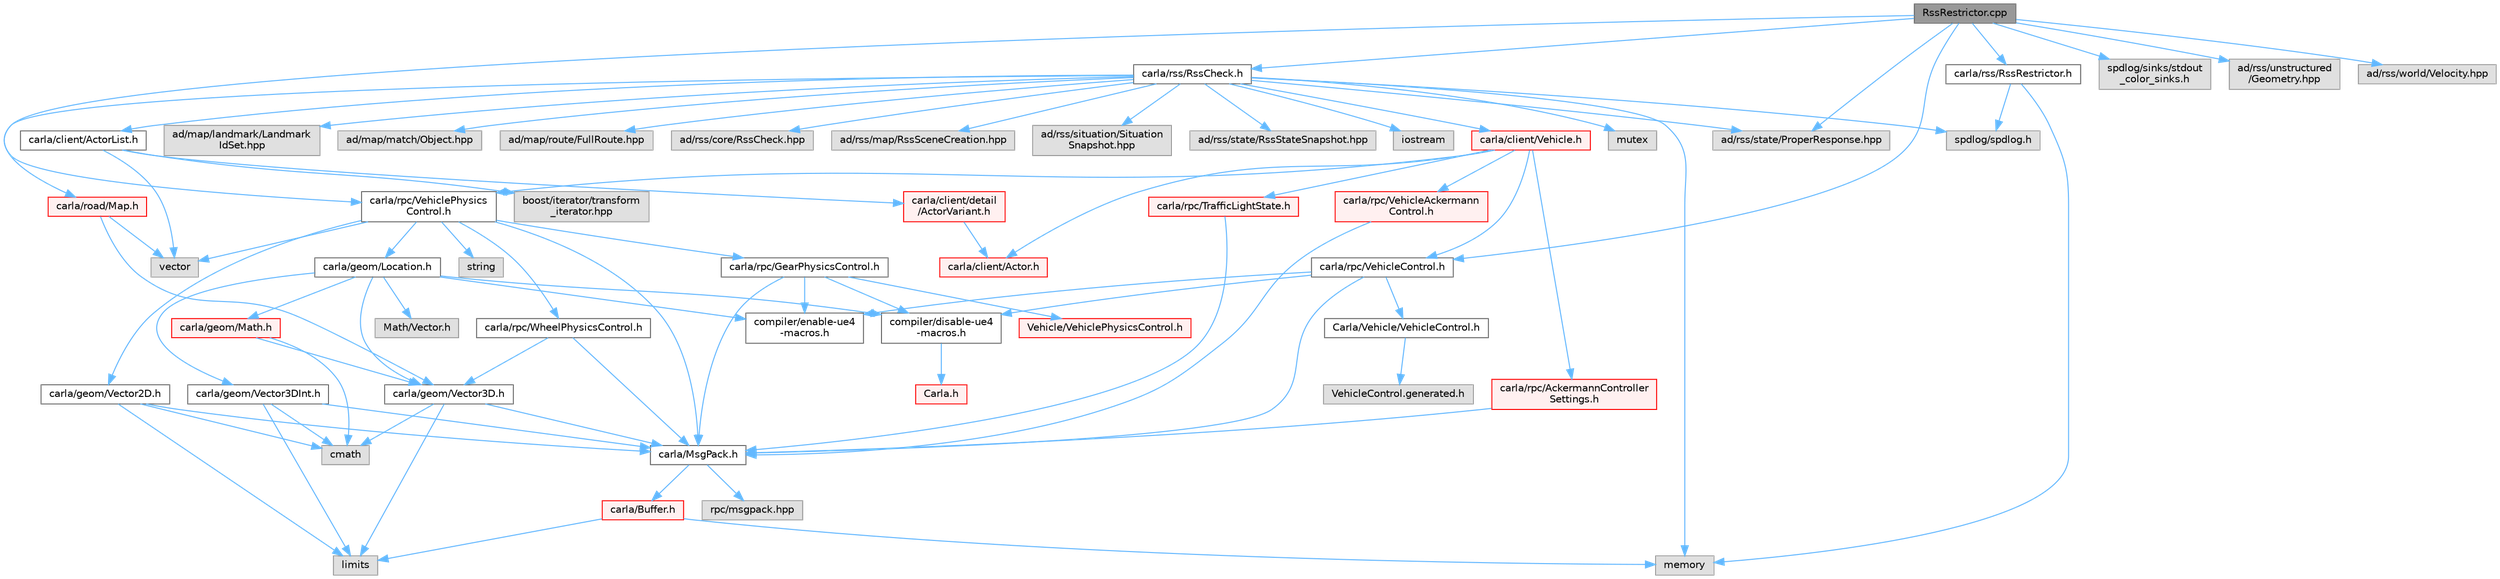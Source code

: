 digraph "RssRestrictor.cpp"
{
 // INTERACTIVE_SVG=YES
 // LATEX_PDF_SIZE
  bgcolor="transparent";
  edge [fontname=Helvetica,fontsize=10,labelfontname=Helvetica,labelfontsize=10];
  node [fontname=Helvetica,fontsize=10,shape=box,height=0.2,width=0.4];
  Node1 [id="Node000001",label="RssRestrictor.cpp",height=0.2,width=0.4,color="gray40", fillcolor="grey60", style="filled", fontcolor="black",tooltip=" "];
  Node1 -> Node2 [id="edge1_Node000001_Node000002",color="steelblue1",style="solid",tooltip=" "];
  Node2 [id="Node000002",label="carla/rss/RssRestrictor.h",height=0.2,width=0.4,color="grey40", fillcolor="white", style="filled",URL="$d4/deb/RssRestrictor_8h.html",tooltip=" "];
  Node2 -> Node3 [id="edge2_Node000002_Node000003",color="steelblue1",style="solid",tooltip=" "];
  Node3 [id="Node000003",label="spdlog/spdlog.h",height=0.2,width=0.4,color="grey60", fillcolor="#E0E0E0", style="filled",tooltip=" "];
  Node2 -> Node4 [id="edge3_Node000002_Node000004",color="steelblue1",style="solid",tooltip=" "];
  Node4 [id="Node000004",label="memory",height=0.2,width=0.4,color="grey60", fillcolor="#E0E0E0", style="filled",tooltip=" "];
  Node1 -> Node5 [id="edge4_Node000001_Node000005",color="steelblue1",style="solid",tooltip=" "];
  Node5 [id="Node000005",label="carla/rpc/VehicleControl.h",height=0.2,width=0.4,color="grey40", fillcolor="white", style="filled",URL="$dd/d28/LibCarla_2source_2carla_2rpc_2VehicleControl_8h.html",tooltip=" "];
  Node5 -> Node6 [id="edge5_Node000005_Node000006",color="steelblue1",style="solid",tooltip=" "];
  Node6 [id="Node000006",label="carla/MsgPack.h",height=0.2,width=0.4,color="grey40", fillcolor="white", style="filled",URL="$d9/d6f/MsgPack_8h.html",tooltip=" "];
  Node6 -> Node7 [id="edge6_Node000006_Node000007",color="steelblue1",style="solid",tooltip=" "];
  Node7 [id="Node000007",label="carla/Buffer.h",height=0.2,width=0.4,color="red", fillcolor="#FFF0F0", style="filled",URL="$d2/dda/carla_2Buffer_8h.html",tooltip=" "];
  Node7 -> Node17 [id="edge7_Node000007_Node000017",color="steelblue1",style="solid",tooltip=" "];
  Node17 [id="Node000017",label="limits",height=0.2,width=0.4,color="grey60", fillcolor="#E0E0E0", style="filled",tooltip=" "];
  Node7 -> Node4 [id="edge8_Node000007_Node000004",color="steelblue1",style="solid",tooltip=" "];
  Node6 -> Node19 [id="edge9_Node000006_Node000019",color="steelblue1",style="solid",tooltip=" "];
  Node19 [id="Node000019",label="rpc/msgpack.hpp",height=0.2,width=0.4,color="grey60", fillcolor="#E0E0E0", style="filled",tooltip=" "];
  Node5 -> Node20 [id="edge10_Node000005_Node000020",color="steelblue1",style="solid",tooltip=" "];
  Node20 [id="Node000020",label="compiler/enable-ue4\l-macros.h",height=0.2,width=0.4,color="grey40", fillcolor="white", style="filled",URL="$d9/da2/enable-ue4-macros_8h.html",tooltip=" "];
  Node5 -> Node21 [id="edge11_Node000005_Node000021",color="steelblue1",style="solid",tooltip=" "];
  Node21 [id="Node000021",label="Carla/Vehicle/VehicleControl.h",height=0.2,width=0.4,color="grey40", fillcolor="white", style="filled",URL="$d4/dbd/Unreal_2CarlaUE4_2Plugins_2Carla_2Source_2Carla_2Vehicle_2VehicleControl_8h.html",tooltip=" "];
  Node21 -> Node22 [id="edge12_Node000021_Node000022",color="steelblue1",style="solid",tooltip=" "];
  Node22 [id="Node000022",label="VehicleControl.generated.h",height=0.2,width=0.4,color="grey60", fillcolor="#E0E0E0", style="filled",tooltip=" "];
  Node5 -> Node23 [id="edge13_Node000005_Node000023",color="steelblue1",style="solid",tooltip=" "];
  Node23 [id="Node000023",label="compiler/disable-ue4\l-macros.h",height=0.2,width=0.4,color="grey40", fillcolor="white", style="filled",URL="$d2/d02/disable-ue4-macros_8h.html",tooltip=" "];
  Node23 -> Node24 [id="edge14_Node000023_Node000024",color="steelblue1",style="solid",tooltip=" "];
  Node24 [id="Node000024",label="Carla.h",height=0.2,width=0.4,color="red", fillcolor="#FFF0F0", style="filled",URL="$d7/d7d/Carla_8h.html",tooltip=" "];
  Node1 -> Node28 [id="edge15_Node000001_Node000028",color="steelblue1",style="solid",tooltip=" "];
  Node28 [id="Node000028",label="carla/rpc/VehiclePhysics\lControl.h",height=0.2,width=0.4,color="grey40", fillcolor="white", style="filled",URL="$d1/d8e/LibCarla_2source_2carla_2rpc_2VehiclePhysicsControl_8h.html",tooltip=" "];
  Node28 -> Node6 [id="edge16_Node000028_Node000006",color="steelblue1",style="solid",tooltip=" "];
  Node28 -> Node29 [id="edge17_Node000028_Node000029",color="steelblue1",style="solid",tooltip=" "];
  Node29 [id="Node000029",label="carla/geom/Location.h",height=0.2,width=0.4,color="grey40", fillcolor="white", style="filled",URL="$d9/d8b/geom_2Location_8h.html",tooltip=" "];
  Node29 -> Node30 [id="edge18_Node000029_Node000030",color="steelblue1",style="solid",tooltip=" "];
  Node30 [id="Node000030",label="carla/geom/Vector3D.h",height=0.2,width=0.4,color="grey40", fillcolor="white", style="filled",URL="$de/d70/geom_2Vector3D_8h.html",tooltip=" "];
  Node30 -> Node6 [id="edge19_Node000030_Node000006",color="steelblue1",style="solid",tooltip=" "];
  Node30 -> Node31 [id="edge20_Node000030_Node000031",color="steelblue1",style="solid",tooltip=" "];
  Node31 [id="Node000031",label="cmath",height=0.2,width=0.4,color="grey60", fillcolor="#E0E0E0", style="filled",tooltip=" "];
  Node30 -> Node17 [id="edge21_Node000030_Node000017",color="steelblue1",style="solid",tooltip=" "];
  Node29 -> Node32 [id="edge22_Node000029_Node000032",color="steelblue1",style="solid",tooltip=" "];
  Node32 [id="Node000032",label="carla/geom/Vector3DInt.h",height=0.2,width=0.4,color="grey40", fillcolor="white", style="filled",URL="$d1/da4/Vector3DInt_8h.html",tooltip=" "];
  Node32 -> Node6 [id="edge23_Node000032_Node000006",color="steelblue1",style="solid",tooltip=" "];
  Node32 -> Node31 [id="edge24_Node000032_Node000031",color="steelblue1",style="solid",tooltip=" "];
  Node32 -> Node17 [id="edge25_Node000032_Node000017",color="steelblue1",style="solid",tooltip=" "];
  Node29 -> Node33 [id="edge26_Node000029_Node000033",color="steelblue1",style="solid",tooltip=" "];
  Node33 [id="Node000033",label="carla/geom/Math.h",height=0.2,width=0.4,color="red", fillcolor="#FFF0F0", style="filled",URL="$db/d8a/Math_8h.html",tooltip=" "];
  Node33 -> Node30 [id="edge27_Node000033_Node000030",color="steelblue1",style="solid",tooltip=" "];
  Node33 -> Node31 [id="edge28_Node000033_Node000031",color="steelblue1",style="solid",tooltip=" "];
  Node29 -> Node20 [id="edge29_Node000029_Node000020",color="steelblue1",style="solid",tooltip=" "];
  Node29 -> Node35 [id="edge30_Node000029_Node000035",color="steelblue1",style="solid",tooltip=" "];
  Node35 [id="Node000035",label="Math/Vector.h",height=0.2,width=0.4,color="grey60", fillcolor="#E0E0E0", style="filled",tooltip=" "];
  Node29 -> Node23 [id="edge31_Node000029_Node000023",color="steelblue1",style="solid",tooltip=" "];
  Node28 -> Node36 [id="edge32_Node000028_Node000036",color="steelblue1",style="solid",tooltip=" "];
  Node36 [id="Node000036",label="carla/geom/Vector2D.h",height=0.2,width=0.4,color="grey40", fillcolor="white", style="filled",URL="$d7/d26/geom_2Vector2D_8h.html",tooltip=" "];
  Node36 -> Node6 [id="edge33_Node000036_Node000006",color="steelblue1",style="solid",tooltip=" "];
  Node36 -> Node31 [id="edge34_Node000036_Node000031",color="steelblue1",style="solid",tooltip=" "];
  Node36 -> Node17 [id="edge35_Node000036_Node000017",color="steelblue1",style="solid",tooltip=" "];
  Node28 -> Node37 [id="edge36_Node000028_Node000037",color="steelblue1",style="solid",tooltip=" "];
  Node37 [id="Node000037",label="carla/rpc/GearPhysicsControl.h",height=0.2,width=0.4,color="grey40", fillcolor="white", style="filled",URL="$d1/d8e/GearPhysicsControl_8h.html",tooltip=" "];
  Node37 -> Node6 [id="edge37_Node000037_Node000006",color="steelblue1",style="solid",tooltip=" "];
  Node37 -> Node20 [id="edge38_Node000037_Node000020",color="steelblue1",style="solid",tooltip=" "];
  Node37 -> Node38 [id="edge39_Node000037_Node000038",color="steelblue1",style="solid",tooltip=" "];
  Node38 [id="Node000038",label="Vehicle/VehiclePhysicsControl.h",height=0.2,width=0.4,color="red", fillcolor="#FFF0F0", style="filled",URL="$d3/d90/Unreal_2CarlaUE4_2Plugins_2Carla_2Source_2Carla_2Vehicle_2VehiclePhysicsControl_8h.html",tooltip=" "];
  Node37 -> Node23 [id="edge40_Node000037_Node000023",color="steelblue1",style="solid",tooltip=" "];
  Node28 -> Node42 [id="edge41_Node000028_Node000042",color="steelblue1",style="solid",tooltip=" "];
  Node42 [id="Node000042",label="carla/rpc/WheelPhysicsControl.h",height=0.2,width=0.4,color="grey40", fillcolor="white", style="filled",URL="$df/d2b/LibCarla_2source_2carla_2rpc_2WheelPhysicsControl_8h.html",tooltip=" "];
  Node42 -> Node30 [id="edge42_Node000042_Node000030",color="steelblue1",style="solid",tooltip=" "];
  Node42 -> Node6 [id="edge43_Node000042_Node000006",color="steelblue1",style="solid",tooltip=" "];
  Node28 -> Node43 [id="edge44_Node000028_Node000043",color="steelblue1",style="solid",tooltip=" "];
  Node43 [id="Node000043",label="string",height=0.2,width=0.4,color="grey60", fillcolor="#E0E0E0", style="filled",tooltip=" "];
  Node28 -> Node44 [id="edge45_Node000028_Node000044",color="steelblue1",style="solid",tooltip=" "];
  Node44 [id="Node000044",label="vector",height=0.2,width=0.4,color="grey60", fillcolor="#E0E0E0", style="filled",tooltip=" "];
  Node1 -> Node45 [id="edge46_Node000001_Node000045",color="steelblue1",style="solid",tooltip=" "];
  Node45 [id="Node000045",label="carla/rss/RssCheck.h",height=0.2,width=0.4,color="grey40", fillcolor="white", style="filled",URL="$d8/dab/RssCheck_8h.html",tooltip=" "];
  Node45 -> Node3 [id="edge47_Node000045_Node000003",color="steelblue1",style="solid",tooltip=" "];
  Node45 -> Node46 [id="edge48_Node000045_Node000046",color="steelblue1",style="solid",tooltip=" "];
  Node46 [id="Node000046",label="ad/map/landmark/Landmark\lIdSet.hpp",height=0.2,width=0.4,color="grey60", fillcolor="#E0E0E0", style="filled",tooltip=" "];
  Node45 -> Node47 [id="edge49_Node000045_Node000047",color="steelblue1",style="solid",tooltip=" "];
  Node47 [id="Node000047",label="ad/map/match/Object.hpp",height=0.2,width=0.4,color="grey60", fillcolor="#E0E0E0", style="filled",tooltip=" "];
  Node45 -> Node48 [id="edge50_Node000045_Node000048",color="steelblue1",style="solid",tooltip=" "];
  Node48 [id="Node000048",label="ad/map/route/FullRoute.hpp",height=0.2,width=0.4,color="grey60", fillcolor="#E0E0E0", style="filled",tooltip=" "];
  Node45 -> Node49 [id="edge51_Node000045_Node000049",color="steelblue1",style="solid",tooltip=" "];
  Node49 [id="Node000049",label="ad/rss/core/RssCheck.hpp",height=0.2,width=0.4,color="grey60", fillcolor="#E0E0E0", style="filled",tooltip=" "];
  Node45 -> Node50 [id="edge52_Node000045_Node000050",color="steelblue1",style="solid",tooltip=" "];
  Node50 [id="Node000050",label="ad/rss/map/RssSceneCreation.hpp",height=0.2,width=0.4,color="grey60", fillcolor="#E0E0E0", style="filled",tooltip=" "];
  Node45 -> Node51 [id="edge53_Node000045_Node000051",color="steelblue1",style="solid",tooltip=" "];
  Node51 [id="Node000051",label="ad/rss/situation/Situation\lSnapshot.hpp",height=0.2,width=0.4,color="grey60", fillcolor="#E0E0E0", style="filled",tooltip=" "];
  Node45 -> Node52 [id="edge54_Node000045_Node000052",color="steelblue1",style="solid",tooltip=" "];
  Node52 [id="Node000052",label="ad/rss/state/ProperResponse.hpp",height=0.2,width=0.4,color="grey60", fillcolor="#E0E0E0", style="filled",tooltip=" "];
  Node45 -> Node53 [id="edge55_Node000045_Node000053",color="steelblue1",style="solid",tooltip=" "];
  Node53 [id="Node000053",label="ad/rss/state/RssStateSnapshot.hpp",height=0.2,width=0.4,color="grey60", fillcolor="#E0E0E0", style="filled",tooltip=" "];
  Node45 -> Node14 [id="edge56_Node000045_Node000014",color="steelblue1",style="solid",tooltip=" "];
  Node14 [id="Node000014",label="iostream",height=0.2,width=0.4,color="grey60", fillcolor="#E0E0E0", style="filled",tooltip=" "];
  Node45 -> Node4 [id="edge57_Node000045_Node000004",color="steelblue1",style="solid",tooltip=" "];
  Node45 -> Node54 [id="edge58_Node000045_Node000054",color="steelblue1",style="solid",tooltip=" "];
  Node54 [id="Node000054",label="mutex",height=0.2,width=0.4,color="grey60", fillcolor="#E0E0E0", style="filled",tooltip=" "];
  Node45 -> Node55 [id="edge59_Node000045_Node000055",color="steelblue1",style="solid",tooltip=" "];
  Node55 [id="Node000055",label="carla/client/ActorList.h",height=0.2,width=0.4,color="grey40", fillcolor="white", style="filled",URL="$db/de8/ActorList_8h.html",tooltip=" "];
  Node55 -> Node56 [id="edge60_Node000055_Node000056",color="steelblue1",style="solid",tooltip=" "];
  Node56 [id="Node000056",label="carla/client/detail\l/ActorVariant.h",height=0.2,width=0.4,color="red", fillcolor="#FFF0F0", style="filled",URL="$d9/d0d/ActorVariant_8h.html",tooltip=" "];
  Node56 -> Node62 [id="edge61_Node000056_Node000062",color="steelblue1",style="solid",tooltip=" "];
  Node62 [id="Node000062",label="carla/client/Actor.h",height=0.2,width=0.4,color="red", fillcolor="#FFF0F0", style="filled",URL="$da/d48/client_2Actor_8h.html",tooltip=" "];
  Node55 -> Node132 [id="edge62_Node000055_Node000132",color="steelblue1",style="solid",tooltip=" "];
  Node132 [id="Node000132",label="boost/iterator/transform\l_iterator.hpp",height=0.2,width=0.4,color="grey60", fillcolor="#E0E0E0", style="filled",tooltip=" "];
  Node55 -> Node44 [id="edge63_Node000055_Node000044",color="steelblue1",style="solid",tooltip=" "];
  Node45 -> Node187 [id="edge64_Node000045_Node000187",color="steelblue1",style="solid",tooltip=" "];
  Node187 [id="Node000187",label="carla/client/Vehicle.h",height=0.2,width=0.4,color="red", fillcolor="#FFF0F0", style="filled",URL="$d9/d18/Vehicle_8h.html",tooltip=" "];
  Node187 -> Node62 [id="edge65_Node000187_Node000062",color="steelblue1",style="solid",tooltip=" "];
  Node187 -> Node188 [id="edge66_Node000187_Node000188",color="steelblue1",style="solid",tooltip=" "];
  Node188 [id="Node000188",label="carla/rpc/AckermannController\lSettings.h",height=0.2,width=0.4,color="red", fillcolor="#FFF0F0", style="filled",URL="$d0/d10/LibCarla_2source_2carla_2rpc_2AckermannControllerSettings_8h.html",tooltip=" "];
  Node188 -> Node6 [id="edge67_Node000188_Node000006",color="steelblue1",style="solid",tooltip=" "];
  Node187 -> Node126 [id="edge68_Node000187_Node000126",color="steelblue1",style="solid",tooltip=" "];
  Node126 [id="Node000126",label="carla/rpc/TrafficLightState.h",height=0.2,width=0.4,color="red", fillcolor="#FFF0F0", style="filled",URL="$d1/d16/LibCarla_2source_2carla_2rpc_2TrafficLightState_8h.html",tooltip=" "];
  Node126 -> Node6 [id="edge69_Node000126_Node000006",color="steelblue1",style="solid",tooltip=" "];
  Node187 -> Node191 [id="edge70_Node000187_Node000191",color="steelblue1",style="solid",tooltip=" "];
  Node191 [id="Node000191",label="carla/rpc/VehicleAckermann\lControl.h",height=0.2,width=0.4,color="red", fillcolor="#FFF0F0", style="filled",URL="$dc/def/LibCarla_2source_2carla_2rpc_2VehicleAckermannControl_8h.html",tooltip=" "];
  Node191 -> Node6 [id="edge71_Node000191_Node000006",color="steelblue1",style="solid",tooltip=" "];
  Node187 -> Node5 [id="edge72_Node000187_Node000005",color="steelblue1",style="solid",tooltip=" "];
  Node187 -> Node28 [id="edge73_Node000187_Node000028",color="steelblue1",style="solid",tooltip=" "];
  Node45 -> Node204 [id="edge74_Node000045_Node000204",color="steelblue1",style="solid",tooltip=" "];
  Node204 [id="Node000204",label="carla/road/Map.h",height=0.2,width=0.4,color="red", fillcolor="#FFF0F0", style="filled",URL="$df/d64/road_2Map_8h.html",tooltip=" "];
  Node204 -> Node30 [id="edge75_Node000204_Node000030",color="steelblue1",style="solid",tooltip=" "];
  Node204 -> Node44 [id="edge76_Node000204_Node000044",color="steelblue1",style="solid",tooltip=" "];
  Node1 -> Node220 [id="edge77_Node000001_Node000220",color="steelblue1",style="solid",tooltip=" "];
  Node220 [id="Node000220",label="spdlog/sinks/stdout\l_color_sinks.h",height=0.2,width=0.4,color="grey60", fillcolor="#E0E0E0", style="filled",tooltip=" "];
  Node1 -> Node52 [id="edge78_Node000001_Node000052",color="steelblue1",style="solid",tooltip=" "];
  Node1 -> Node221 [id="edge79_Node000001_Node000221",color="steelblue1",style="solid",tooltip=" "];
  Node221 [id="Node000221",label="ad/rss/unstructured\l/Geometry.hpp",height=0.2,width=0.4,color="grey60", fillcolor="#E0E0E0", style="filled",tooltip=" "];
  Node1 -> Node222 [id="edge80_Node000001_Node000222",color="steelblue1",style="solid",tooltip=" "];
  Node222 [id="Node000222",label="ad/rss/world/Velocity.hpp",height=0.2,width=0.4,color="grey60", fillcolor="#E0E0E0", style="filled",tooltip=" "];
}
